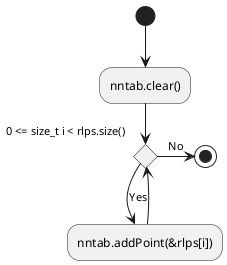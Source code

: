 @startuml

/'
    set reference scan points to nntab as pointer
    input: const std::vector<LPoint2D> &rlps
'/

(*) --> "nntab.clear()"
--> if "0 <= size_t i < rlps.size()" as judge_i then
        --> [Yes] "nntab.addPoint(&rlps[i])"
        --> judge_i
    else
        -> [No] (*)

@enduml